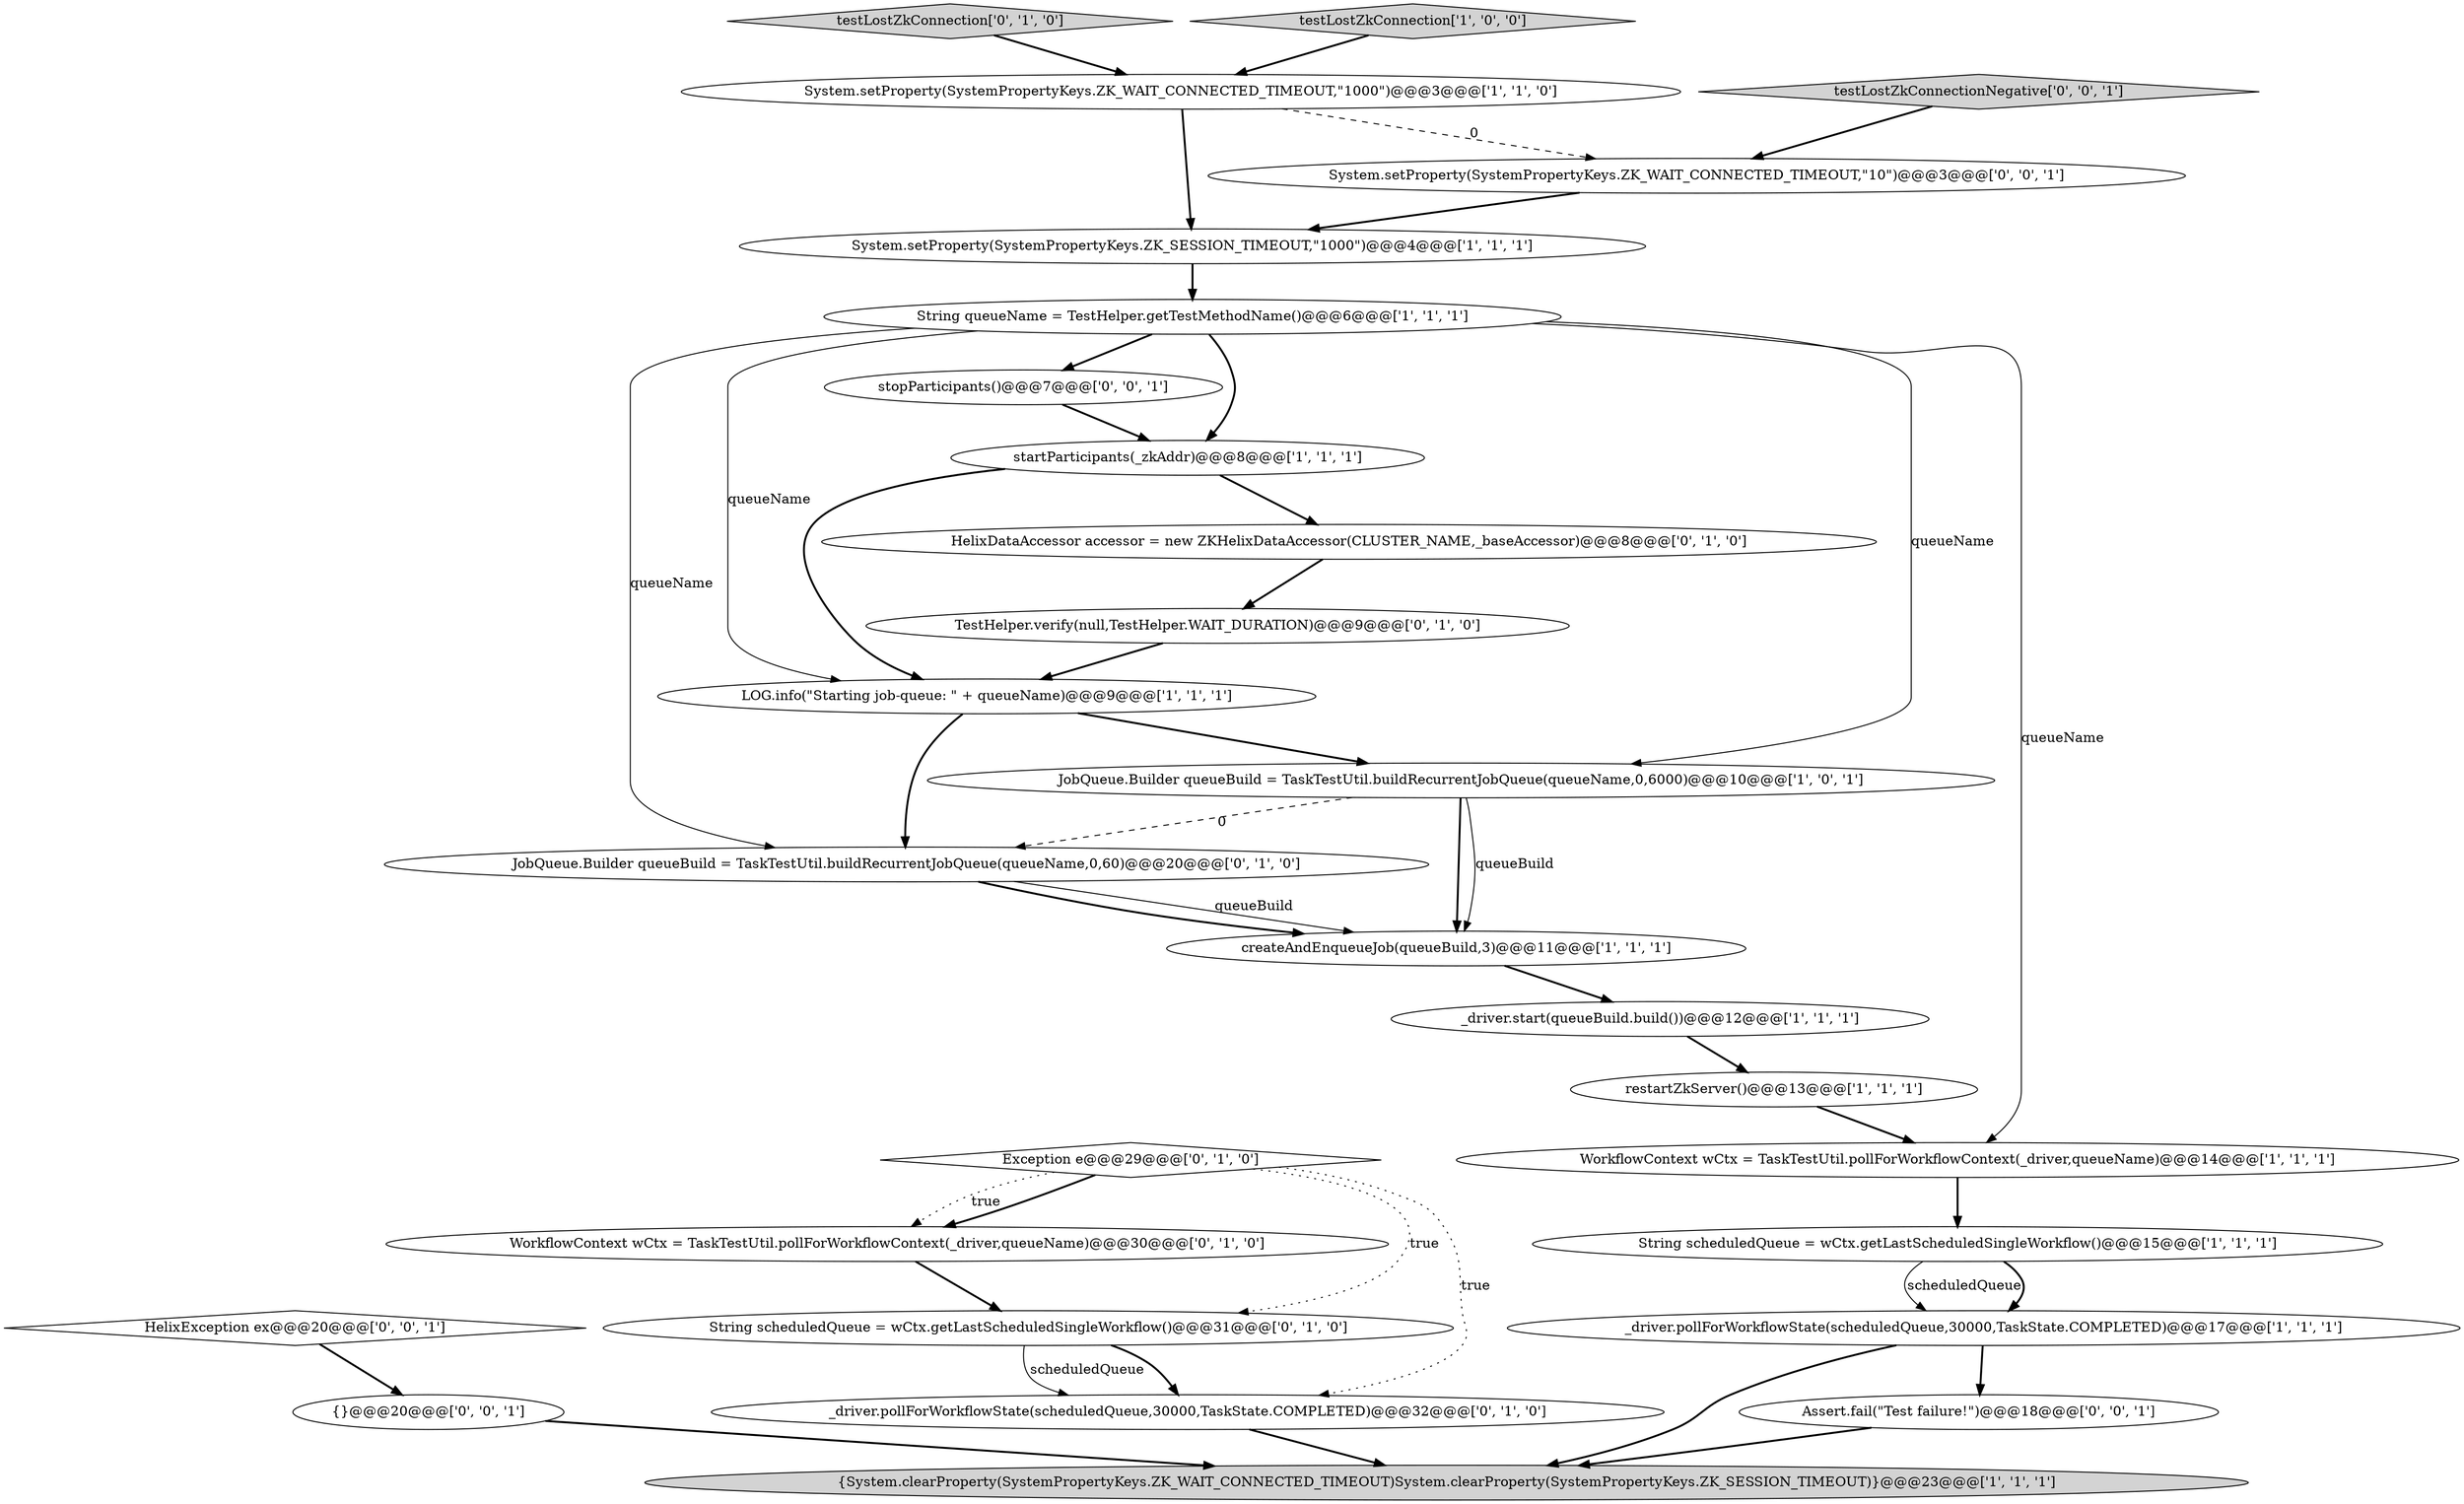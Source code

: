 digraph {
6 [style = filled, label = "LOG.info(\"Starting job-queue: \" + queueName)@@@9@@@['1', '1', '1']", fillcolor = white, shape = ellipse image = "AAA0AAABBB1BBB"];
20 [style = filled, label = "HelixDataAccessor accessor = new ZKHelixDataAccessor(CLUSTER_NAME,_baseAccessor)@@@8@@@['0', '1', '0']", fillcolor = white, shape = ellipse image = "AAA1AAABBB2BBB"];
0 [style = filled, label = "_driver.pollForWorkflowState(scheduledQueue,30000,TaskState.COMPLETED)@@@17@@@['1', '1', '1']", fillcolor = white, shape = ellipse image = "AAA0AAABBB1BBB"];
27 [style = filled, label = "stopParticipants()@@@7@@@['0', '0', '1']", fillcolor = white, shape = ellipse image = "AAA0AAABBB3BBB"];
17 [style = filled, label = "testLostZkConnection['0', '1', '0']", fillcolor = lightgray, shape = diamond image = "AAA0AAABBB2BBB"];
25 [style = filled, label = "System.setProperty(SystemPropertyKeys.ZK_WAIT_CONNECTED_TIMEOUT,\"10\")@@@3@@@['0', '0', '1']", fillcolor = white, shape = ellipse image = "AAA0AAABBB3BBB"];
1 [style = filled, label = "startParticipants(_zkAddr)@@@8@@@['1', '1', '1']", fillcolor = white, shape = ellipse image = "AAA0AAABBB1BBB"];
4 [style = filled, label = "{System.clearProperty(SystemPropertyKeys.ZK_WAIT_CONNECTED_TIMEOUT)System.clearProperty(SystemPropertyKeys.ZK_SESSION_TIMEOUT)}@@@23@@@['1', '1', '1']", fillcolor = lightgray, shape = ellipse image = "AAA0AAABBB1BBB"];
11 [style = filled, label = "testLostZkConnection['1', '0', '0']", fillcolor = lightgray, shape = diamond image = "AAA0AAABBB1BBB"];
12 [style = filled, label = "String queueName = TestHelper.getTestMethodName()@@@6@@@['1', '1', '1']", fillcolor = white, shape = ellipse image = "AAA0AAABBB1BBB"];
3 [style = filled, label = "restartZkServer()@@@13@@@['1', '1', '1']", fillcolor = white, shape = ellipse image = "AAA0AAABBB1BBB"];
13 [style = filled, label = "_driver.start(queueBuild.build())@@@12@@@['1', '1', '1']", fillcolor = white, shape = ellipse image = "AAA0AAABBB1BBB"];
22 [style = filled, label = "Assert.fail(\"Test failure!\")@@@18@@@['0', '0', '1']", fillcolor = white, shape = ellipse image = "AAA0AAABBB3BBB"];
10 [style = filled, label = "System.setProperty(SystemPropertyKeys.ZK_WAIT_CONNECTED_TIMEOUT,\"1000\")@@@3@@@['1', '1', '0']", fillcolor = white, shape = ellipse image = "AAA0AAABBB1BBB"];
5 [style = filled, label = "String scheduledQueue = wCtx.getLastScheduledSingleWorkflow()@@@15@@@['1', '1', '1']", fillcolor = white, shape = ellipse image = "AAA0AAABBB1BBB"];
18 [style = filled, label = "Exception e@@@29@@@['0', '1', '0']", fillcolor = white, shape = diamond image = "AAA1AAABBB2BBB"];
15 [style = filled, label = "TestHelper.verify(null,TestHelper.WAIT_DURATION)@@@9@@@['0', '1', '0']", fillcolor = white, shape = ellipse image = "AAA1AAABBB2BBB"];
26 [style = filled, label = "{}@@@20@@@['0', '0', '1']", fillcolor = white, shape = ellipse image = "AAA0AAABBB3BBB"];
19 [style = filled, label = "_driver.pollForWorkflowState(scheduledQueue,30000,TaskState.COMPLETED)@@@32@@@['0', '1', '0']", fillcolor = white, shape = ellipse image = "AAA1AAABBB2BBB"];
7 [style = filled, label = "createAndEnqueueJob(queueBuild,3)@@@11@@@['1', '1', '1']", fillcolor = white, shape = ellipse image = "AAA0AAABBB1BBB"];
2 [style = filled, label = "System.setProperty(SystemPropertyKeys.ZK_SESSION_TIMEOUT,\"1000\")@@@4@@@['1', '1', '1']", fillcolor = white, shape = ellipse image = "AAA0AAABBB1BBB"];
14 [style = filled, label = "String scheduledQueue = wCtx.getLastScheduledSingleWorkflow()@@@31@@@['0', '1', '0']", fillcolor = white, shape = ellipse image = "AAA1AAABBB2BBB"];
8 [style = filled, label = "JobQueue.Builder queueBuild = TaskTestUtil.buildRecurrentJobQueue(queueName,0,6000)@@@10@@@['1', '0', '1']", fillcolor = white, shape = ellipse image = "AAA0AAABBB1BBB"];
24 [style = filled, label = "testLostZkConnectionNegative['0', '0', '1']", fillcolor = lightgray, shape = diamond image = "AAA0AAABBB3BBB"];
21 [style = filled, label = "WorkflowContext wCtx = TaskTestUtil.pollForWorkflowContext(_driver,queueName)@@@30@@@['0', '1', '0']", fillcolor = white, shape = ellipse image = "AAA1AAABBB2BBB"];
16 [style = filled, label = "JobQueue.Builder queueBuild = TaskTestUtil.buildRecurrentJobQueue(queueName,0,60)@@@20@@@['0', '1', '0']", fillcolor = white, shape = ellipse image = "AAA1AAABBB2BBB"];
23 [style = filled, label = "HelixException ex@@@20@@@['0', '0', '1']", fillcolor = white, shape = diamond image = "AAA0AAABBB3BBB"];
9 [style = filled, label = "WorkflowContext wCtx = TaskTestUtil.pollForWorkflowContext(_driver,queueName)@@@14@@@['1', '1', '1']", fillcolor = white, shape = ellipse image = "AAA0AAABBB1BBB"];
5->0 [style = solid, label="scheduledQueue"];
8->16 [style = dashed, label="0"];
12->27 [style = bold, label=""];
21->14 [style = bold, label=""];
12->16 [style = solid, label="queueName"];
0->4 [style = bold, label=""];
10->2 [style = bold, label=""];
12->8 [style = solid, label="queueName"];
25->2 [style = bold, label=""];
0->22 [style = bold, label=""];
10->25 [style = dashed, label="0"];
20->15 [style = bold, label=""];
12->1 [style = bold, label=""];
12->9 [style = solid, label="queueName"];
14->19 [style = bold, label=""];
26->4 [style = bold, label=""];
1->6 [style = bold, label=""];
6->8 [style = bold, label=""];
15->6 [style = bold, label=""];
23->26 [style = bold, label=""];
16->7 [style = solid, label="queueBuild"];
7->13 [style = bold, label=""];
6->16 [style = bold, label=""];
18->14 [style = dotted, label="true"];
5->0 [style = bold, label=""];
11->10 [style = bold, label=""];
18->21 [style = dotted, label="true"];
27->1 [style = bold, label=""];
12->6 [style = solid, label="queueName"];
3->9 [style = bold, label=""];
22->4 [style = bold, label=""];
18->19 [style = dotted, label="true"];
19->4 [style = bold, label=""];
18->21 [style = bold, label=""];
13->3 [style = bold, label=""];
8->7 [style = solid, label="queueBuild"];
8->7 [style = bold, label=""];
16->7 [style = bold, label=""];
14->19 [style = solid, label="scheduledQueue"];
24->25 [style = bold, label=""];
1->20 [style = bold, label=""];
9->5 [style = bold, label=""];
17->10 [style = bold, label=""];
2->12 [style = bold, label=""];
}
